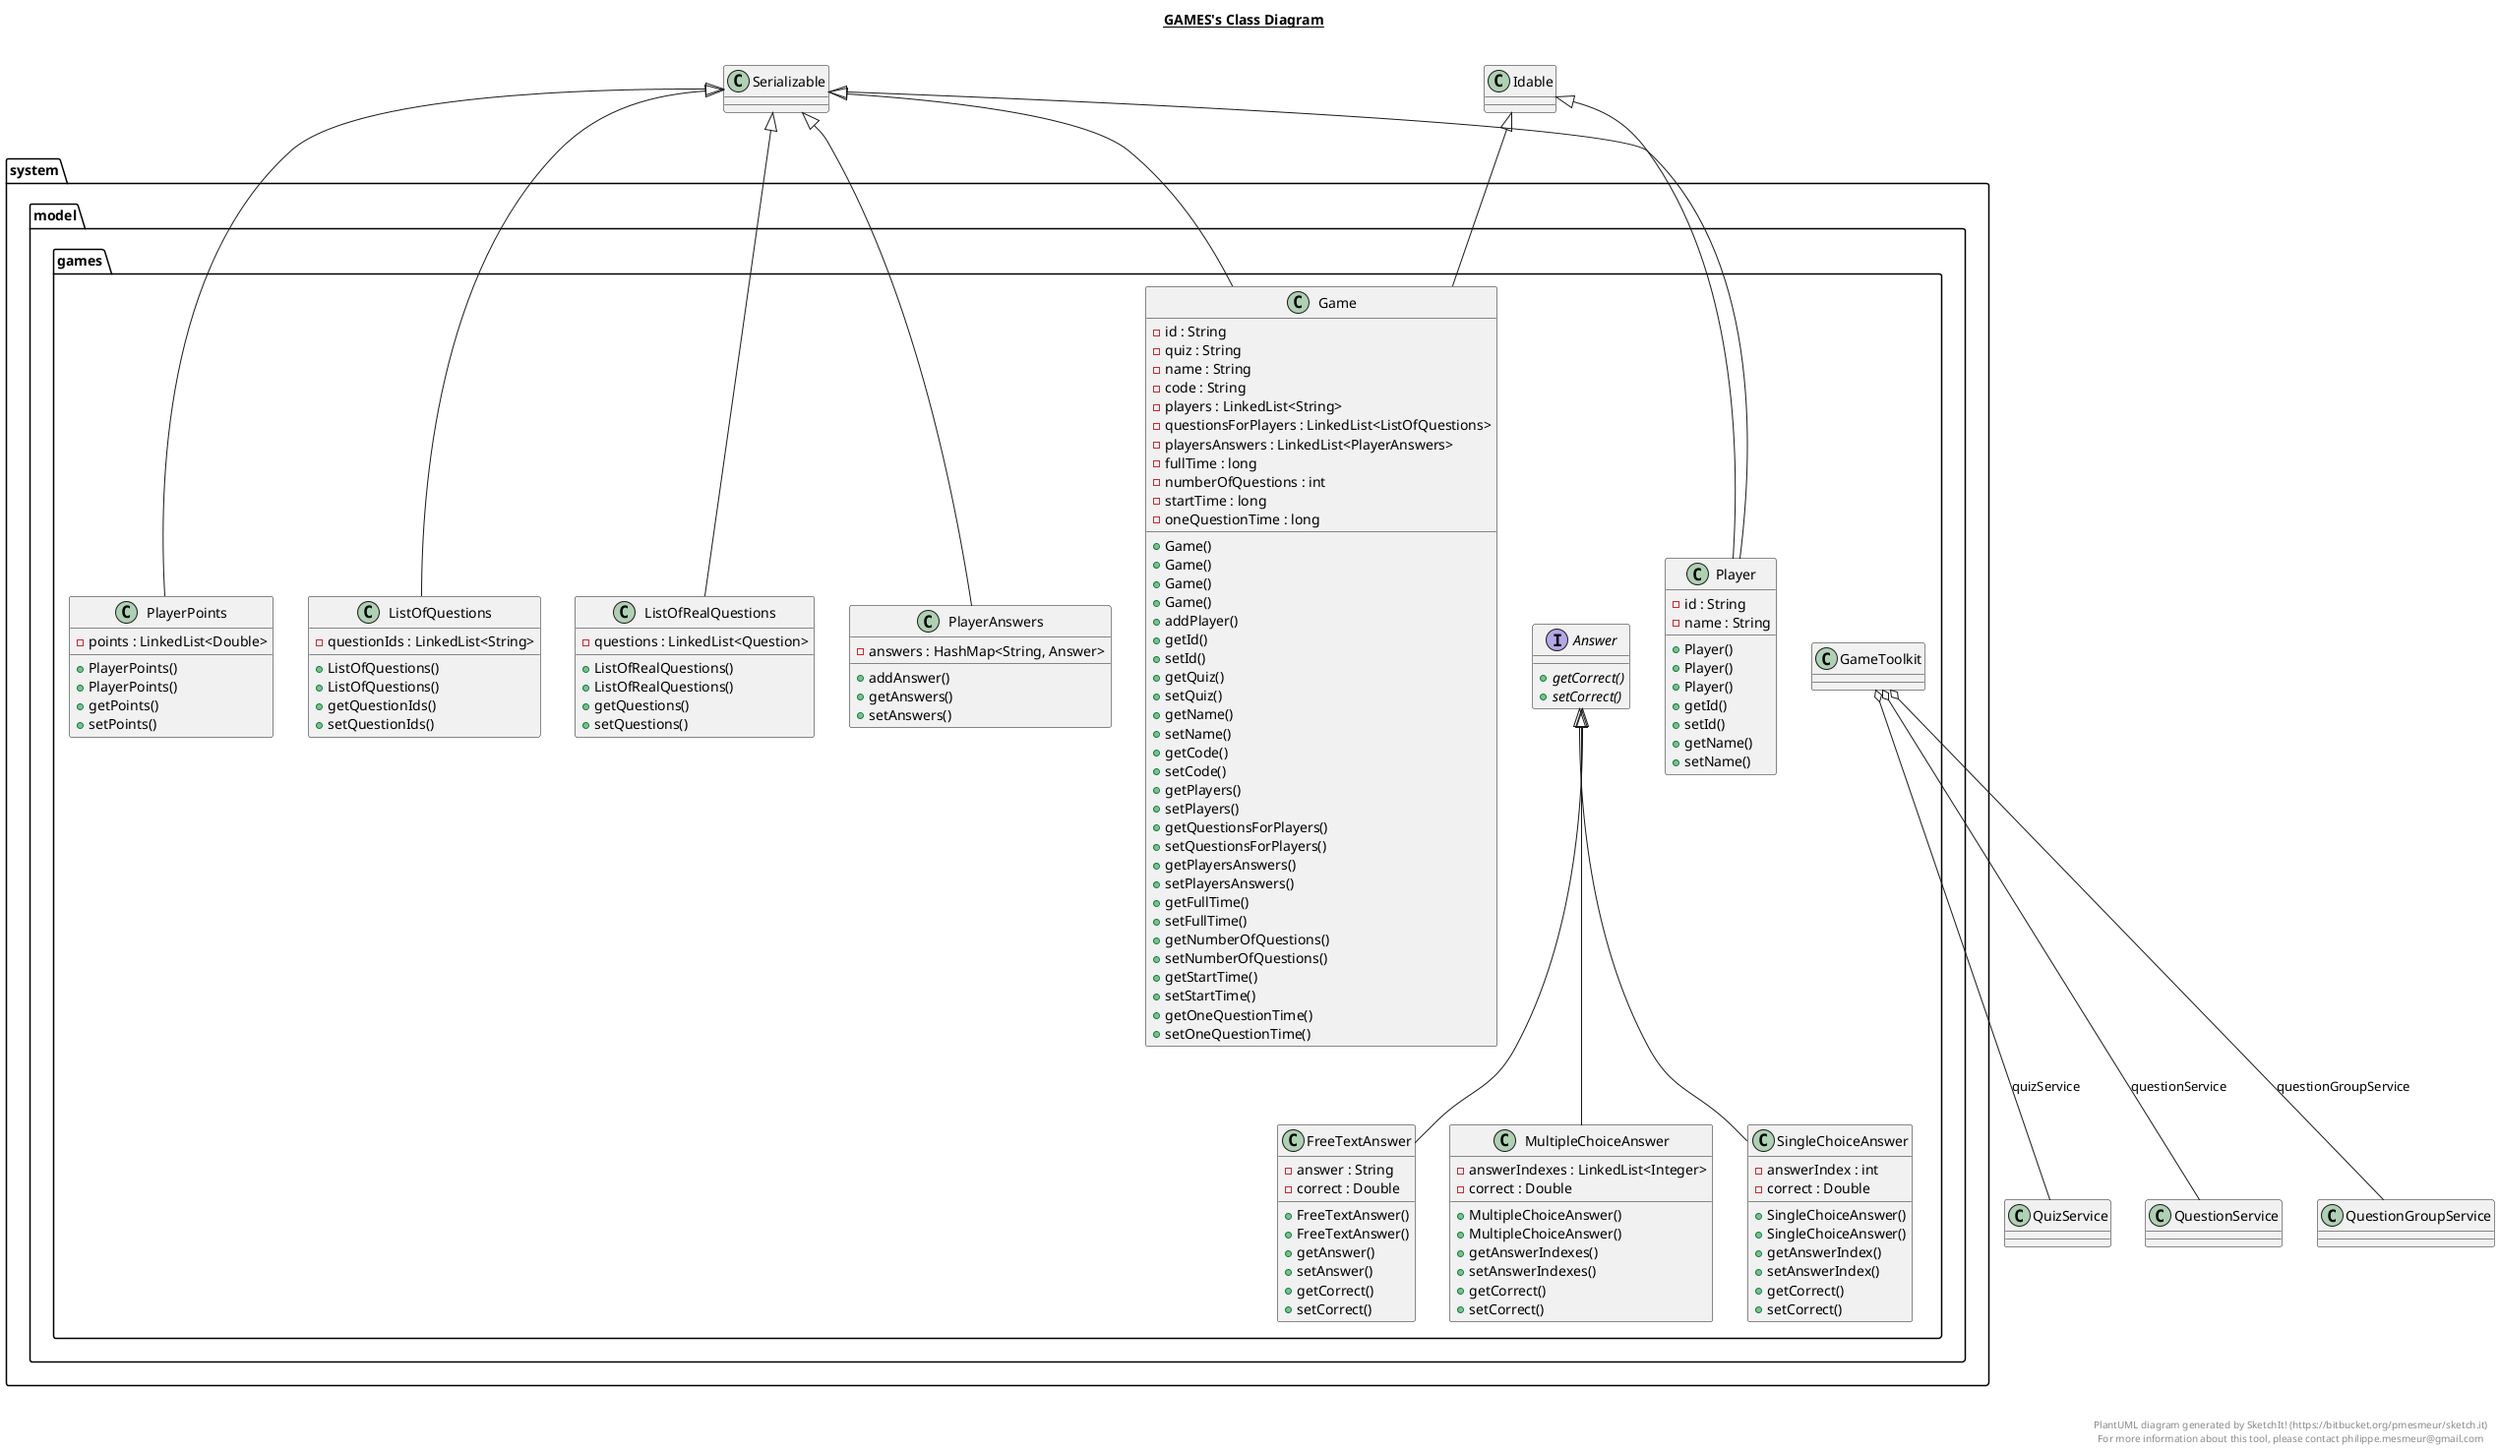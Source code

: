 @startuml

title __GAMES's Class Diagram__\n

  package system.model {
    package system.model.games {
      interface Answer {
          {abstract} + getCorrect()
          {abstract} + setCorrect()
      }
    }
  }
  

  package system.model {
    package system.model.games {
      class FreeTextAnswer {
          - answer : String
          - correct : Double
          + FreeTextAnswer()
          + FreeTextAnswer()
          + getAnswer()
          + setAnswer()
          + getCorrect()
          + setCorrect()
      }
    }
  }
  

  package system.model {
    package system.model.games {
      class Game {
          - id : String
          - quiz : String
          - name : String
          - code : String
          - players : LinkedList<String>
          - questionsForPlayers : LinkedList<ListOfQuestions>
          - playersAnswers : LinkedList<PlayerAnswers>
          - fullTime : long
          - numberOfQuestions : int
          - startTime : long
          - oneQuestionTime : long
          + Game()
          + Game()
          + Game()
          + Game()
          + addPlayer()
          + getId()
          + setId()
          + getQuiz()
          + setQuiz()
          + getName()
          + setName()
          + getCode()
          + setCode()
          + getPlayers()
          + setPlayers()
          + getQuestionsForPlayers()
          + setQuestionsForPlayers()
          + getPlayersAnswers()
          + setPlayersAnswers()
          + getFullTime()
          + setFullTime()
          + getNumberOfQuestions()
          + setNumberOfQuestions()
          + getStartTime()
          + setStartTime()
          + getOneQuestionTime()
          + setOneQuestionTime()
      }
    }
  }
  

  package system.model {
    package system.model.games {
      class GameToolkit {
      }
    }
  }
  

  package system.model {
    package system.model.games {
      class ListOfQuestions {
          - questionIds : LinkedList<String>
          + ListOfQuestions()
          + ListOfQuestions()
          + getQuestionIds()
          + setQuestionIds()
      }
    }
  }
  

  package system.model {
    package system.model.games {
      class ListOfRealQuestions {
          - questions : LinkedList<Question>
          + ListOfRealQuestions()
          + ListOfRealQuestions()
          + getQuestions()
          + setQuestions()
      }
    }
  }
  

  package system.model {
    package system.model.games {
      class MultipleChoiceAnswer {
          - answerIndexes : LinkedList<Integer>
          - correct : Double
          + MultipleChoiceAnswer()
          + MultipleChoiceAnswer()
          + getAnswerIndexes()
          + setAnswerIndexes()
          + getCorrect()
          + setCorrect()
      }
    }
  }
  

  package system.model {
    package system.model.games {
      class Player {
          - id : String
          - name : String
          + Player()
          + Player()
          + Player()
          + getId()
          + setId()
          + getName()
          + setName()
      }
    }
  }
  

  package system.model {
    package system.model.games {
      class PlayerAnswers {
          - answers : HashMap<String, Answer>
          + addAnswer()
          + getAnswers()
          + setAnswers()
      }
    }
  }
  

  package system.model {
    package system.model.games {
      class PlayerPoints {
          - points : LinkedList<Double>
          + PlayerPoints()
          + PlayerPoints()
          + getPoints()
          + setPoints()
      }
    }
  }
  

  package system.model {
    package system.model.games {
      class SingleChoiceAnswer {
          - answerIndex : int
          - correct : Double
          + SingleChoiceAnswer()
          + SingleChoiceAnswer()
          + getAnswerIndex()
          + setAnswerIndex()
          + getCorrect()
          + setCorrect()
      }
    }
  }
  

  FreeTextAnswer -up-|> Answer
  Game -up-|> Idable
  Game -up-|> Serializable
  GameToolkit o-- QuizService : quizService
  GameToolkit o-- QuestionService : questionService
  GameToolkit o-- QuestionGroupService : questionGroupService
  ListOfQuestions -up-|> Serializable
  ListOfRealQuestions -up-|> Serializable
  MultipleChoiceAnswer -up-|> Answer
  Player -up-|> Idable
  Player -up-|> Serializable
  PlayerAnswers -up-|> Serializable
  PlayerPoints -up-|> Serializable
  SingleChoiceAnswer -up-|> Answer


right footer


PlantUML diagram generated by SketchIt! (https://bitbucket.org/pmesmeur/sketch.it)
For more information about this tool, please contact philippe.mesmeur@gmail.com
endfooter

@enduml
